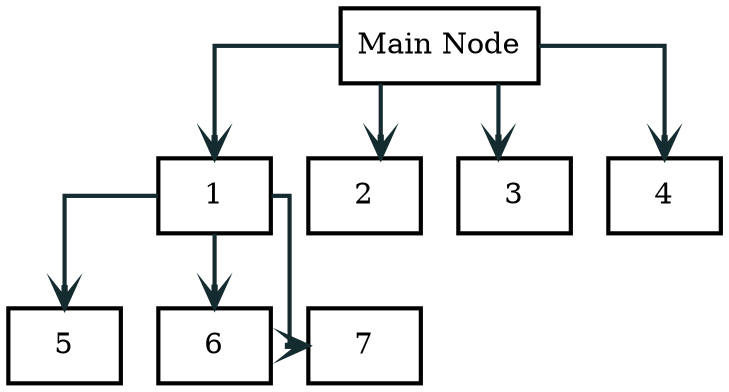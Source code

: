 digraph G {
  splines = ortho;
  concentrate = true;

  node [shape="box", penwidth = 2];
  edge [color="#142b30", arrowhead="vee", penwidth = 2];

  {
    rank = same
    "1";
    "2";
    "3";
    "4";
  }

  "Main Node" -> "1";
  "Main Node" -> "2";
  "Main Node" -> "3";
  "Main Node" -> "4";

  {
    rank = same
    "5";
    "6";
    "7";
  }

  "1" -> "5";
  "1" -> "6";
  "1" -> "7";
}

 
  